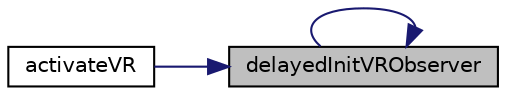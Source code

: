 digraph "delayedInitVRObserver"
{
 // LATEX_PDF_SIZE
  bgcolor="transparent";
  edge [fontname="Helvetica",fontsize="10",labelfontname="Helvetica",labelfontsize="10"];
  node [fontname="Helvetica",fontsize="10",shape=record];
  rankdir="RL";
  Node1 [label="delayedInitVRObserver",height=0.2,width=0.4,color="black", fillcolor="grey75", style="filled", fontcolor="black",tooltip=" "];
  Node1 -> Node2 [dir="back",color="midnightblue",fontsize="10",style="solid",fontname="Helvetica"];
  Node2 [label="activateVR",height=0.2,width=0.4,color="black",URL="$class_p_r_i_s_m_1_1_straight_needle_insertion_logic.html#a53c7bee063b281d3ec4fb01c872c0813",tooltip=" "];
  Node1 -> Node1 [dir="back",color="midnightblue",fontsize="10",style="solid",fontname="Helvetica"];
}
